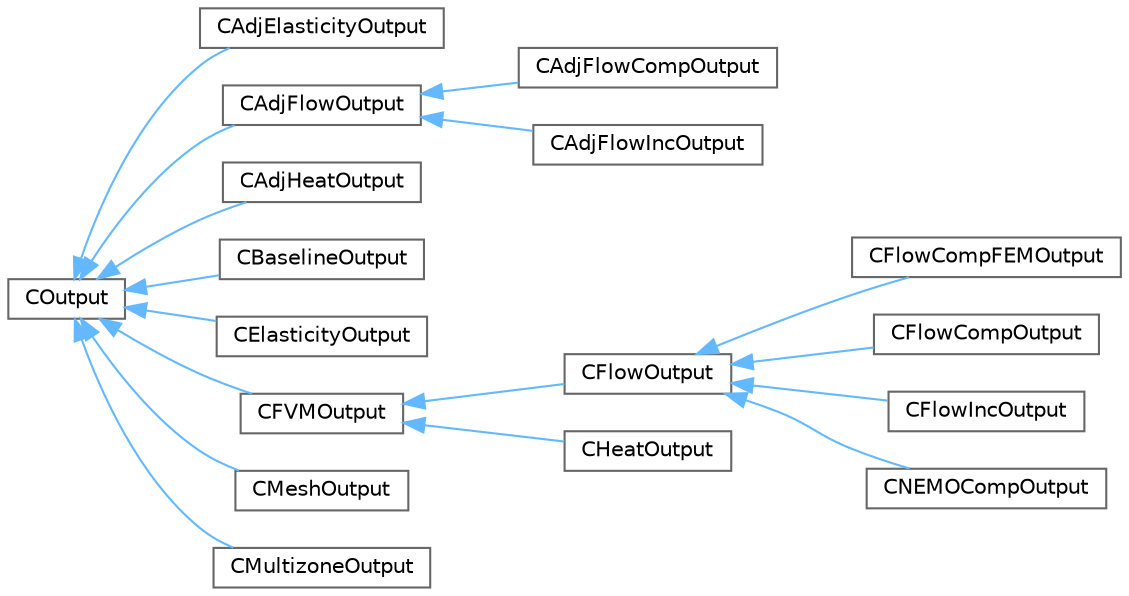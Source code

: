 digraph "Graphical Class Hierarchy"
{
 // LATEX_PDF_SIZE
  bgcolor="transparent";
  edge [fontname=Helvetica,fontsize=10,labelfontname=Helvetica,labelfontsize=10];
  node [fontname=Helvetica,fontsize=10,shape=box,height=0.2,width=0.4];
  rankdir="LR";
  Node0 [id="Node000000",label="COutput",height=0.2,width=0.4,color="grey40", fillcolor="white", style="filled",URL="$classCOutput.html",tooltip="Class for writing the convergence history and to write solution data to file."];
  Node0 -> Node1 [id="edge298_Node000000_Node000001",dir="back",color="steelblue1",style="solid",tooltip=" "];
  Node1 [id="Node000001",label="CAdjElasticityOutput",height=0.2,width=0.4,color="grey40", fillcolor="white", style="filled",URL="$classCAdjElasticityOutput.html",tooltip="Output class for elasticity discrete adjoint problems."];
  Node0 -> Node2 [id="edge299_Node000000_Node000002",dir="back",color="steelblue1",style="solid",tooltip=" "];
  Node2 [id="Node000002",label="CAdjFlowOutput",height=0.2,width=0.4,color="grey40", fillcolor="white", style="filled",URL="$classCAdjFlowOutput.html",tooltip="Output class for flow discrete adjoint problems."];
  Node2 -> Node3 [id="edge300_Node000002_Node000003",dir="back",color="steelblue1",style="solid",tooltip=" "];
  Node3 [id="Node000003",label="CAdjFlowCompOutput",height=0.2,width=0.4,color="grey40", fillcolor="white", style="filled",URL="$classCAdjFlowCompOutput.html",tooltip="Output class for compressible flow adjoint problems."];
  Node2 -> Node4 [id="edge301_Node000002_Node000004",dir="back",color="steelblue1",style="solid",tooltip=" "];
  Node4 [id="Node000004",label="CAdjFlowIncOutput",height=0.2,width=0.4,color="grey40", fillcolor="white", style="filled",URL="$classCAdjFlowIncOutput.html",tooltip="Output class for incompressible flow discrete adjoint problems."];
  Node0 -> Node5 [id="edge302_Node000000_Node000005",dir="back",color="steelblue1",style="solid",tooltip=" "];
  Node5 [id="Node000005",label="CAdjHeatOutput",height=0.2,width=0.4,color="grey40", fillcolor="white", style="filled",URL="$classCAdjHeatOutput.html",tooltip="Output class for adjoint heat output."];
  Node0 -> Node6 [id="edge303_Node000000_Node000006",dir="back",color="steelblue1",style="solid",tooltip=" "];
  Node6 [id="Node000006",label="CBaselineOutput",height=0.2,width=0.4,color="grey40", fillcolor="white", style="filled",URL="$classCBaselineOutput.html",tooltip="Output class for baseline solver output."];
  Node0 -> Node7 [id="edge304_Node000000_Node000007",dir="back",color="steelblue1",style="solid",tooltip=" "];
  Node7 [id="Node000007",label="CElasticityOutput",height=0.2,width=0.4,color="grey40", fillcolor="white", style="filled",URL="$classCElasticityOutput.html",tooltip="Output class for FEA problems."];
  Node0 -> Node8 [id="edge305_Node000000_Node000008",dir="back",color="steelblue1",style="solid",tooltip=" "];
  Node8 [id="Node000008",label="CFVMOutput",height=0.2,width=0.4,color="grey40", fillcolor="white", style="filled",URL="$classCFVMOutput.html",tooltip=" "];
  Node8 -> Node9 [id="edge306_Node000008_Node000009",dir="back",color="steelblue1",style="solid",tooltip=" "];
  Node9 [id="Node000009",label="CFlowOutput",height=0.2,width=0.4,color="grey40", fillcolor="white", style="filled",URL="$classCFlowOutput.html",tooltip=" "];
  Node9 -> Node10 [id="edge307_Node000009_Node000010",dir="back",color="steelblue1",style="solid",tooltip=" "];
  Node10 [id="Node000010",label="CFlowCompFEMOutput",height=0.2,width=0.4,color="grey40", fillcolor="white", style="filled",URL="$classCFlowCompFEMOutput.html",tooltip="Output class for the compressible FEM flow output."];
  Node9 -> Node11 [id="edge308_Node000009_Node000011",dir="back",color="steelblue1",style="solid",tooltip=" "];
  Node11 [id="Node000011",label="CFlowCompOutput",height=0.2,width=0.4,color="grey40", fillcolor="white", style="filled",URL="$classCFlowCompOutput.html",tooltip="Output class for compressible flow problems."];
  Node9 -> Node12 [id="edge309_Node000009_Node000012",dir="back",color="steelblue1",style="solid",tooltip=" "];
  Node12 [id="Node000012",label="CFlowIncOutput",height=0.2,width=0.4,color="grey40", fillcolor="white", style="filled",URL="$classCFlowIncOutput.html",tooltip="Output class for incompressible flow problems."];
  Node9 -> Node13 [id="edge310_Node000009_Node000013",dir="back",color="steelblue1",style="solid",tooltip=" "];
  Node13 [id="Node000013",label="CNEMOCompOutput",height=0.2,width=0.4,color="grey40", fillcolor="white", style="filled",URL="$classCNEMOCompOutput.html",tooltip="Output class for NEMO compressible flow problems."];
  Node8 -> Node14 [id="edge311_Node000008_Node000014",dir="back",color="steelblue1",style="solid",tooltip=" "];
  Node14 [id="Node000014",label="CHeatOutput",height=0.2,width=0.4,color="grey40", fillcolor="white", style="filled",URL="$classCHeatOutput.html",tooltip="Output class for heat problems."];
  Node0 -> Node15 [id="edge312_Node000000_Node000015",dir="back",color="steelblue1",style="solid",tooltip=" "];
  Node15 [id="Node000015",label="CMeshOutput",height=0.2,width=0.4,color="grey40", fillcolor="white", style="filled",URL="$classCMeshOutput.html",tooltip="Output class for mesh solution."];
  Node0 -> Node16 [id="edge313_Node000000_Node000016",dir="back",color="steelblue1",style="solid",tooltip=" "];
  Node16 [id="Node000016",label="CMultizoneOutput",height=0.2,width=0.4,color="grey40", fillcolor="white", style="filled",URL="$classCMultizoneOutput.html",tooltip="Class for writing the multizone output."];
}
